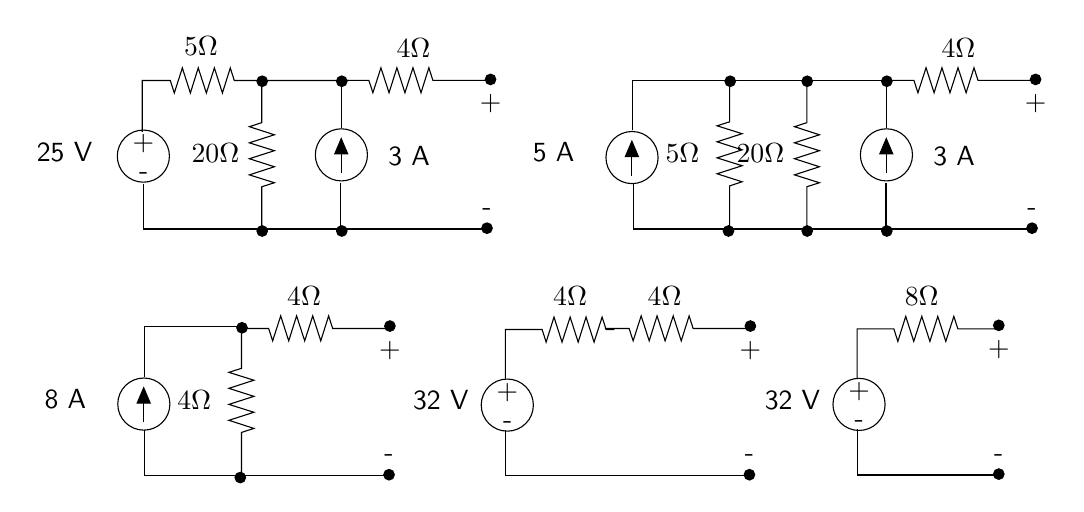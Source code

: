 \begin{tikzpicture}[y=-1cm]
\sf
\draw[black] (7.469,5.72) -- (7.364,5.72) -- (7.313,5.562) -- (7.211,5.88) -- (7.109,5.562) -- (7.009,5.88) -- (6.907,5.562) -- (6.804,5.88) -- (6.702,5.562) -- (6.602,5.88) -- (6.551,5.72) -- (6.084,5.72) -- (6.084,6.344);
\draw[black] (7.349,5.707) -- (7.656,5.707) -- (7.707,5.864) -- (7.809,5.547) -- (7.911,5.864) -- (8.011,5.547) -- (8.113,5.864) -- (8.216,5.547) -- (8.318,5.864) -- (8.418,5.547) -- (8.469,5.707) -- (9.167,5.707);
\draw[black] (2.771,5.707) -- (3.078,5.707) -- (3.129,5.864) -- (3.231,5.547) -- (3.333,5.864) -- (3.433,5.547) -- (3.536,5.864) -- (3.638,5.547) -- (3.74,5.864) -- (3.84,5.547) -- (3.891,5.707) -- (4.589,5.707);
\draw[black] (2.733,7.587) -- (2.733,7.027) -- (2.891,6.976) -- (2.573,6.873) -- (2.891,6.771) -- (2.573,6.671) -- (2.891,6.569) -- (2.573,6.467) -- (2.891,6.364) -- (2.573,6.264) -- (2.733,6.213) -- (2.733,5.72);
\draw[black] (8.933,4.456) -- (8.933,3.896) -- (9.091,3.844) -- (8.773,3.742) -- (9.091,3.64) -- (8.773,3.54) -- (9.091,3.438) -- (8.773,3.336) -- (9.091,3.233) -- (8.773,3.133) -- (8.933,3.082) -- (8.933,2.589);
\draw[black] (10.967,2.556) -- (11.273,2.556) -- (11.324,2.713) -- (11.427,2.396) -- (11.529,2.713) -- (11.629,2.396) -- (11.731,2.713) -- (11.833,2.396) -- (11.936,2.713) -- (12.036,2.396) -- (12.087,2.556) -- (12.784,2.556);
\draw[black] (9.913,2.556) -- (9.913,3.093) -- (9.756,3.144) -- (10.073,3.247) -- (9.756,3.349) -- (10.073,3.449) -- (9.756,3.551) -- (10.073,3.653) -- (9.756,3.756) -- (10.073,3.856) -- (9.913,3.907) -- (9.913,4.467);
\draw[black] (2.991,2.556) -- (2.991,3.093) -- (2.833,3.144) -- (3.151,3.247) -- (2.833,3.349) -- (3.151,3.449) -- (2.833,3.551) -- (3.151,3.653) -- (2.833,3.756) -- (3.151,3.856) -- (2.991,3.907) -- (2.991,4.467);
\draw[black] (1.473,3.211) -- (1.473,2.558) -- (1.829,2.558) -- (1.88,2.716) -- (1.982,2.398) -- (2.084,2.716) -- (2.184,2.398) -- (2.287,2.716) -- (2.389,2.398) -- (2.491,2.716) -- (2.591,2.398) -- (2.642,2.558) -- (4.096,2.558);
\draw[black] (4.044,2.556) -- (4.351,2.556) -- (4.402,2.713) -- (4.504,2.396) -- (4.607,2.713) -- (4.707,2.396) -- (4.809,2.713) -- (4.911,2.396) -- (5.013,2.713) -- (5.113,2.396) -- (5.164,2.556) -- (5.862,2.556);
\draw[black] (12.318,5.711) -- (11.831,5.711) -- (11.78,5.553) -- (11.678,5.871) -- (11.576,5.553) -- (11.476,5.871) -- (11.373,5.553) -- (11.271,5.871) -- (11.169,5.553) -- (11.069,5.871) -- (11.018,5.711) -- (10.551,5.711) -- (10.551,6.336);
\path (5.74,6.742) node[text=black,anchor=base east] {32 V};
\path (6.907,5.42) node[text=black,anchor=base] {$4  \Omega$};
\path (8.107,5.42) node[text=black,anchor=base] {$4  \Omega$};
\draw[black] (6.084,6.998) -- (6.084,7.576) -- (9.184,7.576);
\draw[black] (6.109,6.68) ellipse (0.331cm and 0.331cm);
\path (6.109,6.609) node[text=black,anchor=base] {+};
\path (6.113,6.971) node[text=black,anchor=base] {-};
\filldraw[black] (9.184,7.564) ellipse (0.067cm and 0.067cm);
\path (9.184,7.4) node[text=black,anchor=base] {-};
\filldraw[black] (9.196,5.676) ellipse (0.067cm and 0.067cm);
\path (9.196,6.076) node[text=black,anchor=base] {+};
\path (10.207,6.733) node[text=black,anchor=base east] {32 V};
\path (0.884,6.72) node[text=black,anchor=base east] {8 A};
\path (3.529,5.42) node[text=black,anchor=base] {$4  \Omega$};
\path (2.473,6.731) node[text=black,anchor=base east] {$4  \Omega$};
\draw[black] (1.507,6.998) -- (1.507,7.576) -- (4.607,7.576);
\draw[black] (2.74,5.687) -- (1.496,5.687) -- (1.496,6.32);
\filldraw[black] (2.718,7.6) ellipse (0.067cm and 0.067cm);
\filldraw[black] (2.74,5.698) ellipse (0.067cm and 0.067cm);
\filldraw[black] (4.607,7.564) ellipse (0.067cm and 0.067cm);
\path (4.607,7.4) node[text=black,anchor=base] {-};
\filldraw[black] (4.618,5.676) ellipse (0.067cm and 0.067cm);
\path (4.618,6.076) node[text=black,anchor=base] {+};
\path (11.396,3.633) node[text=black,anchor=base west] {3 A};
\path (7.084,3.589) node[text=black,anchor=base east] {5 A};
\path (8.673,3.6) node[text=black,anchor=base east] {$5  \Omega$};
\path (11.84,2.267) node[text=black,anchor=base] {$4  \Omega$};
\path (9.751,3.6) node[text=black,anchor=base east] {$20  \Omega$};
\draw[black] (10.929,3.167) -- (10.929,2.556) -- (7.696,2.556) -- (7.696,3.189);
\draw[black] (7.707,3.867) -- (7.707,4.444) -- (12.74,4.444);
\draw[black] (10.918,3.856) -- (10.918,4.456);
\filldraw[black] (8.918,4.469) ellipse (0.067cm and 0.067cm);
\filldraw[black] (8.94,2.567) ellipse (0.067cm and 0.067cm);
\filldraw[black] (9.918,2.567) ellipse (0.067cm and 0.067cm);
\filldraw[black] (9.918,4.469) ellipse (0.067cm and 0.067cm);
\filldraw[black] (10.929,4.469) ellipse (0.067cm and 0.067cm);
\filldraw[black] (10.929,2.567) ellipse (0.067cm and 0.067cm);
\filldraw[black] (12.773,4.433) ellipse (0.067cm and 0.067cm);
\path (12.773,4.269) node[text=black,anchor=base] {-};
\filldraw[black] (12.818,2.544) ellipse (0.067cm and 0.067cm);
\path (12.818,2.944) node[text=black,anchor=base] {+};
\path (4.473,3.633) node[text=black,anchor=base west] {3 A};
\path (0.962,3.589) node[text=black,anchor=base east] {25 V};
\draw[black] (1.487,3.518) ellipse (0.331cm and 0.331cm);
\path (1.487,3.447) node[text=black,anchor=base] {+};
\path (1.491,3.809) node[text=black,anchor=base] {-};
\filldraw[black] (5.896,2.544) ellipse (0.067cm and 0.067cm);
\path (5.896,2.944) node[text=black,anchor=base] {+};
\filldraw[black] (5.851,4.433) ellipse (0.067cm and 0.067cm);
\path (5.851,4.269) node[text=black,anchor=base] {-};
\draw[black] (10.576,6.671) ellipse (0.331cm and 0.331cm);
\path (10.576,6.6) node[text=black,anchor=base] {+};
\path (10.58,6.962) node[text=black,anchor=base] {-};
\filldraw[black] (12.351,5.667) ellipse (0.067cm and 0.067cm);
\path (12.351,6.067) node[text=black,anchor=base] {+};
\filldraw[black] (12.351,7.556) ellipse (0.067cm and 0.067cm);
\path (12.351,7.391) node[text=black,anchor=base] {-};
\filldraw[black] (4.007,2.567) ellipse (0.067cm and 0.067cm);
\filldraw[black] (4.007,4.469) ellipse (0.067cm and 0.067cm);
\filldraw[black] (2.996,4.469) ellipse (0.067cm and 0.067cm);
\filldraw[black] (2.996,2.567) ellipse (0.067cm and 0.067cm);
\draw[black] (4.007,3.167) -- (4.007,2.556);
\draw[black] (3.996,3.856) -- (3.996,4.456);
\draw[black] (1.484,3.867) -- (1.484,4.444) -- (5.818,4.444);
\draw[black] (10.551,6.989) -- (10.551,7.567) -- (12.34,7.567);
\path (2.218,2.244) node[text=black,anchor=base] {$5  \Omega$};
\path (2.829,3.6) node[text=black,anchor=base east] {$20  \Omega$};
\path (4.918,2.267) node[text=black,anchor=base] {$4  \Omega$};
\path (11.373,5.411) node[text=black,anchor=base] {$8  \Omega$};
\draw[arrows=-triangle 45,black] (1.491,6.898) -- (1.491,6.442);
\draw[arrows=-triangle 45,black] (7.691,3.767) -- (7.691,3.311);
\draw[arrows=-triangle 45,black] (10.922,3.733) -- (10.922,3.278);
\draw[arrows=-triangle 45,black] (4,3.733) -- (4,3.278);
\draw[black] (1.493,6.667) ellipse (0.331cm and 0.331cm);
\draw[black] (7.693,3.536) ellipse (0.331cm and 0.331cm);
\draw[black] (10.924,3.502) ellipse (0.331cm and 0.331cm);
\draw[black] (4.002,3.502) ellipse (0.331cm and 0.331cm);

\end{tikzpicture}%

%% Configure (x)emacs for this file ...
%% Local Variables:
%% mode: latex
%% End: